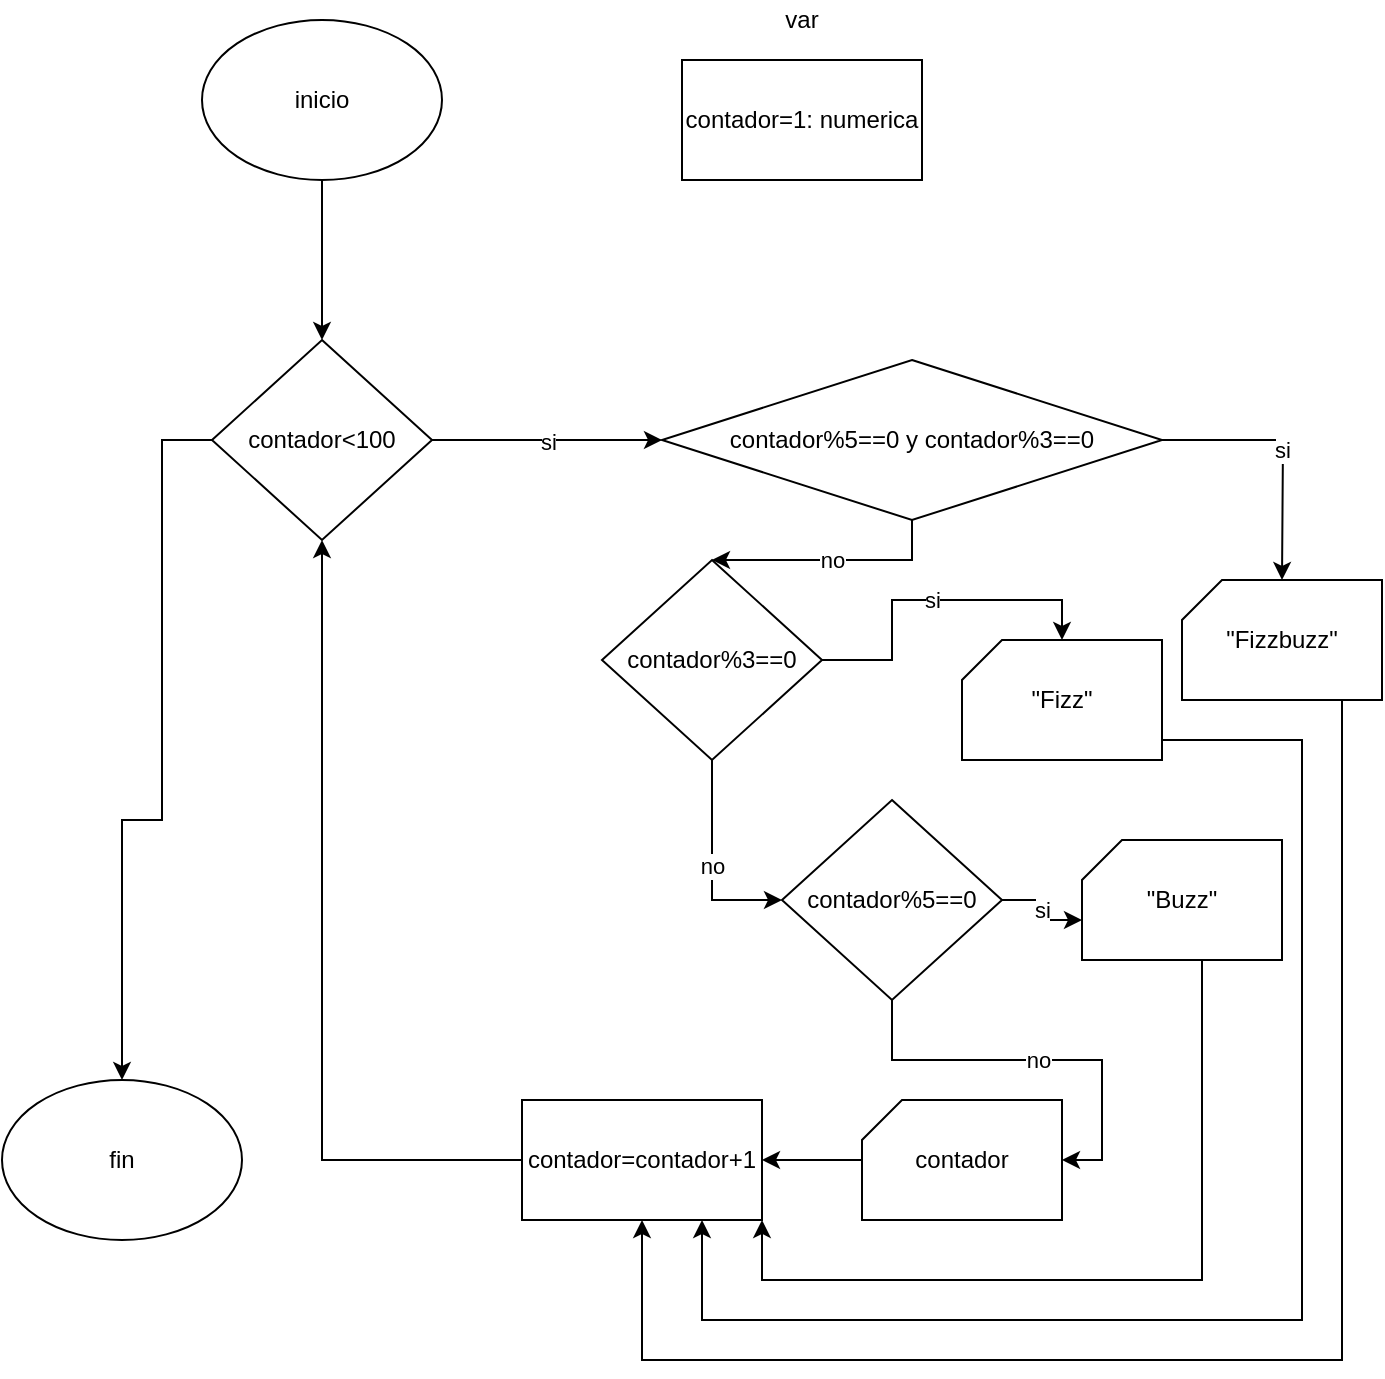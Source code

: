 <mxfile version="14.6.13" type="device"><diagram id="C5RBs43oDa-KdzZeNtuy" name="Page-1"><mxGraphModel dx="1002" dy="581" grid="1" gridSize="10" guides="1" tooltips="1" connect="1" arrows="1" fold="1" page="1" pageScale="1" pageWidth="827" pageHeight="1169" math="0" shadow="0"><root><mxCell id="WIyWlLk6GJQsqaUBKTNV-0"/><mxCell id="WIyWlLk6GJQsqaUBKTNV-1" parent="WIyWlLk6GJQsqaUBKTNV-0"/><mxCell id="rIl25TYhSt2iPa0l5B5s-7" style="edgeStyle=orthogonalEdgeStyle;rounded=0;orthogonalLoop=1;jettySize=auto;html=1;entryX=0.5;entryY=0;entryDx=0;entryDy=0;" edge="1" parent="WIyWlLk6GJQsqaUBKTNV-1" source="rIl25TYhSt2iPa0l5B5s-1" target="rIl25TYhSt2iPa0l5B5s-6"><mxGeometry relative="1" as="geometry"/></mxCell><mxCell id="rIl25TYhSt2iPa0l5B5s-1" value="inicio" style="ellipse;whiteSpace=wrap;html=1;" vertex="1" parent="WIyWlLk6GJQsqaUBKTNV-1"><mxGeometry x="150" y="90" width="120" height="80" as="geometry"/></mxCell><mxCell id="rIl25TYhSt2iPa0l5B5s-2" value="var" style="text;html=1;strokeColor=none;fillColor=none;align=center;verticalAlign=middle;whiteSpace=wrap;rounded=0;" vertex="1" parent="WIyWlLk6GJQsqaUBKTNV-1"><mxGeometry x="430" y="80" width="40" height="20" as="geometry"/></mxCell><mxCell id="rIl25TYhSt2iPa0l5B5s-3" value="contador=1: numerica" style="rounded=0;whiteSpace=wrap;html=1;" vertex="1" parent="WIyWlLk6GJQsqaUBKTNV-1"><mxGeometry x="390" y="110" width="120" height="60" as="geometry"/></mxCell><mxCell id="rIl25TYhSt2iPa0l5B5s-4" value="fin" style="ellipse;whiteSpace=wrap;html=1;" vertex="1" parent="WIyWlLk6GJQsqaUBKTNV-1"><mxGeometry x="50" y="620" width="120" height="80" as="geometry"/></mxCell><mxCell id="rIl25TYhSt2iPa0l5B5s-8" value="si" style="edgeStyle=orthogonalEdgeStyle;rounded=0;orthogonalLoop=1;jettySize=auto;html=1;" edge="1" parent="WIyWlLk6GJQsqaUBKTNV-1" source="rIl25TYhSt2iPa0l5B5s-6"><mxGeometry relative="1" as="geometry"><mxPoint x="380" y="300" as="targetPoint"/></mxGeometry></mxCell><mxCell id="rIl25TYhSt2iPa0l5B5s-13" style="edgeStyle=orthogonalEdgeStyle;rounded=0;orthogonalLoop=1;jettySize=auto;html=1;entryX=0.5;entryY=0;entryDx=0;entryDy=0;" edge="1" parent="WIyWlLk6GJQsqaUBKTNV-1" source="rIl25TYhSt2iPa0l5B5s-6" target="rIl25TYhSt2iPa0l5B5s-4"><mxGeometry relative="1" as="geometry"><Array as="points"><mxPoint x="130" y="300"/><mxPoint x="130" y="490"/><mxPoint x="110" y="490"/></Array></mxGeometry></mxCell><mxCell id="rIl25TYhSt2iPa0l5B5s-6" value="contador&amp;lt;100" style="rhombus;whiteSpace=wrap;html=1;" vertex="1" parent="WIyWlLk6GJQsqaUBKTNV-1"><mxGeometry x="155" y="250" width="110" height="100" as="geometry"/></mxCell><mxCell id="rIl25TYhSt2iPa0l5B5s-10" style="edgeStyle=orthogonalEdgeStyle;rounded=0;orthogonalLoop=1;jettySize=auto;html=1;entryX=1;entryY=0.5;entryDx=0;entryDy=0;" edge="1" parent="WIyWlLk6GJQsqaUBKTNV-1" source="rIl25TYhSt2iPa0l5B5s-9" target="rIl25TYhSt2iPa0l5B5s-11"><mxGeometry relative="1" as="geometry"><mxPoint x="370" y="595" as="targetPoint"/><Array as="points"><mxPoint x="430" y="660"/></Array></mxGeometry></mxCell><mxCell id="rIl25TYhSt2iPa0l5B5s-9" value="contador" style="verticalLabelPosition=middle;verticalAlign=middle;html=1;shape=card;whiteSpace=wrap;size=20;arcSize=12;labelPosition=center;align=center;" vertex="1" parent="WIyWlLk6GJQsqaUBKTNV-1"><mxGeometry x="480" y="630" width="100" height="60" as="geometry"/></mxCell><mxCell id="rIl25TYhSt2iPa0l5B5s-12" style="edgeStyle=orthogonalEdgeStyle;rounded=0;orthogonalLoop=1;jettySize=auto;html=1;entryX=0.5;entryY=1;entryDx=0;entryDy=0;" edge="1" parent="WIyWlLk6GJQsqaUBKTNV-1" source="rIl25TYhSt2iPa0l5B5s-11" target="rIl25TYhSt2iPa0l5B5s-6"><mxGeometry relative="1" as="geometry"/></mxCell><mxCell id="rIl25TYhSt2iPa0l5B5s-11" value="contador=contador+1" style="rounded=0;whiteSpace=wrap;html=1;" vertex="1" parent="WIyWlLk6GJQsqaUBKTNV-1"><mxGeometry x="310" y="630" width="120" height="60" as="geometry"/></mxCell><mxCell id="rIl25TYhSt2iPa0l5B5s-15" value="si" style="edgeStyle=orthogonalEdgeStyle;rounded=0;orthogonalLoop=1;jettySize=auto;html=1;" edge="1" parent="WIyWlLk6GJQsqaUBKTNV-1" source="rIl25TYhSt2iPa0l5B5s-14"><mxGeometry relative="1" as="geometry"><mxPoint x="690" y="370.0" as="targetPoint"/></mxGeometry></mxCell><mxCell id="rIl25TYhSt2iPa0l5B5s-17" value="no" style="edgeStyle=orthogonalEdgeStyle;rounded=0;orthogonalLoop=1;jettySize=auto;html=1;entryX=0.5;entryY=0;entryDx=0;entryDy=0;" edge="1" parent="WIyWlLk6GJQsqaUBKTNV-1" source="rIl25TYhSt2iPa0l5B5s-14" target="rIl25TYhSt2iPa0l5B5s-19"><mxGeometry relative="1" as="geometry"><mxPoint x="505" y="390" as="targetPoint"/></mxGeometry></mxCell><mxCell id="rIl25TYhSt2iPa0l5B5s-14" value="contador%5==0 y contador%3==0" style="rhombus;whiteSpace=wrap;html=1;" vertex="1" parent="WIyWlLk6GJQsqaUBKTNV-1"><mxGeometry x="380" y="260" width="250" height="80" as="geometry"/></mxCell><mxCell id="rIl25TYhSt2iPa0l5B5s-27" style="edgeStyle=orthogonalEdgeStyle;rounded=0;orthogonalLoop=1;jettySize=auto;html=1;entryX=0.5;entryY=1;entryDx=0;entryDy=0;" edge="1" parent="WIyWlLk6GJQsqaUBKTNV-1" source="rIl25TYhSt2iPa0l5B5s-16" target="rIl25TYhSt2iPa0l5B5s-11"><mxGeometry relative="1" as="geometry"><Array as="points"><mxPoint x="720" y="760"/><mxPoint x="370" y="760"/></Array></mxGeometry></mxCell><mxCell id="rIl25TYhSt2iPa0l5B5s-16" value="&quot;Fizzbuzz&quot;" style="verticalLabelPosition=middle;verticalAlign=middle;html=1;shape=card;whiteSpace=wrap;size=20;arcSize=12;labelPosition=center;align=center;" vertex="1" parent="WIyWlLk6GJQsqaUBKTNV-1"><mxGeometry x="640" y="370" width="100" height="60" as="geometry"/></mxCell><mxCell id="rIl25TYhSt2iPa0l5B5s-20" value="si" style="edgeStyle=orthogonalEdgeStyle;rounded=0;orthogonalLoop=1;jettySize=auto;html=1;entryX=0.5;entryY=0;entryDx=0;entryDy=0;entryPerimeter=0;" edge="1" parent="WIyWlLk6GJQsqaUBKTNV-1" source="rIl25TYhSt2iPa0l5B5s-19" target="rIl25TYhSt2iPa0l5B5s-21"><mxGeometry relative="1" as="geometry"><mxPoint x="550" y="410.0" as="targetPoint"/></mxGeometry></mxCell><mxCell id="rIl25TYhSt2iPa0l5B5s-22" value="no" style="edgeStyle=orthogonalEdgeStyle;rounded=0;orthogonalLoop=1;jettySize=auto;html=1;entryX=0;entryY=0.5;entryDx=0;entryDy=0;" edge="1" parent="WIyWlLk6GJQsqaUBKTNV-1" source="rIl25TYhSt2iPa0l5B5s-19" target="rIl25TYhSt2iPa0l5B5s-23"><mxGeometry relative="1" as="geometry"><mxPoint x="430" y="500.0" as="targetPoint"/></mxGeometry></mxCell><mxCell id="rIl25TYhSt2iPa0l5B5s-19" value="contador%3==0" style="rhombus;whiteSpace=wrap;html=1;" vertex="1" parent="WIyWlLk6GJQsqaUBKTNV-1"><mxGeometry x="350" y="360" width="110" height="100" as="geometry"/></mxCell><mxCell id="rIl25TYhSt2iPa0l5B5s-30" style="edgeStyle=orthogonalEdgeStyle;rounded=0;orthogonalLoop=1;jettySize=auto;html=1;entryX=0.75;entryY=1;entryDx=0;entryDy=0;" edge="1" parent="WIyWlLk6GJQsqaUBKTNV-1" source="rIl25TYhSt2iPa0l5B5s-21" target="rIl25TYhSt2iPa0l5B5s-11"><mxGeometry relative="1" as="geometry"><Array as="points"><mxPoint x="700" y="450"/><mxPoint x="700" y="740"/><mxPoint x="400" y="740"/></Array></mxGeometry></mxCell><mxCell id="rIl25TYhSt2iPa0l5B5s-21" value="&quot;Fizz&quot;" style="verticalLabelPosition=middle;verticalAlign=middle;html=1;shape=card;whiteSpace=wrap;size=20;arcSize=12;labelPosition=center;align=center;" vertex="1" parent="WIyWlLk6GJQsqaUBKTNV-1"><mxGeometry x="530" y="400" width="100" height="60" as="geometry"/></mxCell><mxCell id="rIl25TYhSt2iPa0l5B5s-25" value="si" style="edgeStyle=orthogonalEdgeStyle;rounded=0;orthogonalLoop=1;jettySize=auto;html=1;entryX=0;entryY=0;entryDx=0;entryDy=40;entryPerimeter=0;" edge="1" parent="WIyWlLk6GJQsqaUBKTNV-1" source="rIl25TYhSt2iPa0l5B5s-23" target="rIl25TYhSt2iPa0l5B5s-24"><mxGeometry relative="1" as="geometry"/></mxCell><mxCell id="rIl25TYhSt2iPa0l5B5s-26" value="no" style="edgeStyle=orthogonalEdgeStyle;rounded=0;orthogonalLoop=1;jettySize=auto;html=1;" edge="1" parent="WIyWlLk6GJQsqaUBKTNV-1" source="rIl25TYhSt2iPa0l5B5s-23" target="rIl25TYhSt2iPa0l5B5s-9"><mxGeometry relative="1" as="geometry"><Array as="points"><mxPoint x="495" y="610"/><mxPoint x="600" y="610"/><mxPoint x="600" y="660"/></Array></mxGeometry></mxCell><mxCell id="rIl25TYhSt2iPa0l5B5s-23" value="contador%5==0" style="rhombus;whiteSpace=wrap;html=1;" vertex="1" parent="WIyWlLk6GJQsqaUBKTNV-1"><mxGeometry x="440" y="480" width="110" height="100" as="geometry"/></mxCell><mxCell id="rIl25TYhSt2iPa0l5B5s-28" style="edgeStyle=orthogonalEdgeStyle;rounded=0;orthogonalLoop=1;jettySize=auto;html=1;entryX=1;entryY=1;entryDx=0;entryDy=0;" edge="1" parent="WIyWlLk6GJQsqaUBKTNV-1" source="rIl25TYhSt2iPa0l5B5s-24" target="rIl25TYhSt2iPa0l5B5s-11"><mxGeometry relative="1" as="geometry"><Array as="points"><mxPoint x="650" y="720"/><mxPoint x="430" y="720"/></Array></mxGeometry></mxCell><mxCell id="rIl25TYhSt2iPa0l5B5s-24" value="&quot;Buzz&quot;" style="verticalLabelPosition=middle;verticalAlign=middle;html=1;shape=card;whiteSpace=wrap;size=20;arcSize=12;labelPosition=center;align=center;" vertex="1" parent="WIyWlLk6GJQsqaUBKTNV-1"><mxGeometry x="590" y="500" width="100" height="60" as="geometry"/></mxCell></root></mxGraphModel></diagram></mxfile>